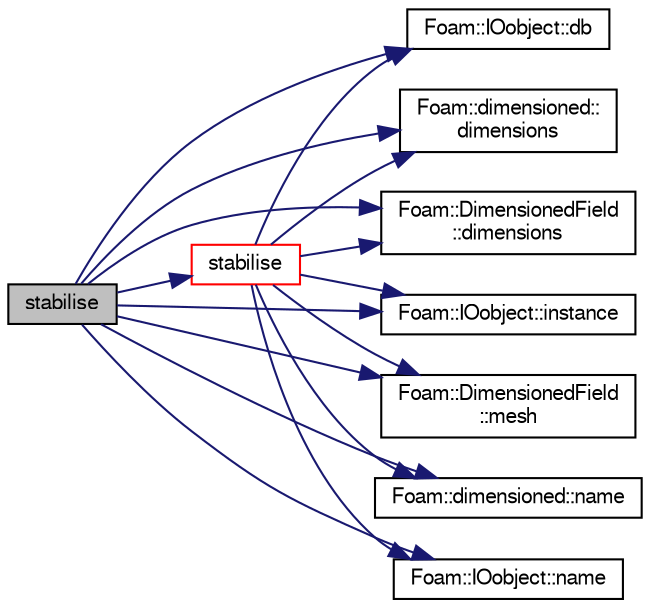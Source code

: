 digraph "stabilise"
{
  bgcolor="transparent";
  edge [fontname="FreeSans",fontsize="10",labelfontname="FreeSans",labelfontsize="10"];
  node [fontname="FreeSans",fontsize="10",shape=record];
  rankdir="LR";
  Node68906 [label="stabilise",height=0.2,width=0.4,color="black", fillcolor="grey75", style="filled", fontcolor="black"];
  Node68906 -> Node68907 [color="midnightblue",fontsize="10",style="solid",fontname="FreeSans"];
  Node68907 [label="Foam::IOobject::db",height=0.2,width=0.4,color="black",URL="$a26142.html#a65cc75d9f80b1df5c3184fb2274a97f1",tooltip="Return the local objectRegistry. "];
  Node68906 -> Node68908 [color="midnightblue",fontsize="10",style="solid",fontname="FreeSans"];
  Node68908 [label="Foam::dimensioned::\ldimensions",height=0.2,width=0.4,color="black",URL="$a26366.html#a512673c2674ca2d38885f1bb5f6994fb",tooltip="Return const reference to dimensions. "];
  Node68906 -> Node68909 [color="midnightblue",fontsize="10",style="solid",fontname="FreeSans"];
  Node68909 [label="Foam::DimensionedField\l::dimensions",height=0.2,width=0.4,color="black",URL="$a26390.html#a66989c1e0666e0d0c93a2056ce75599e",tooltip="Return dimensions. "];
  Node68906 -> Node68910 [color="midnightblue",fontsize="10",style="solid",fontname="FreeSans"];
  Node68910 [label="Foam::IOobject::instance",height=0.2,width=0.4,color="black",URL="$a26142.html#acac6de003b420b848571b5064e50ed89"];
  Node68906 -> Node68911 [color="midnightblue",fontsize="10",style="solid",fontname="FreeSans"];
  Node68911 [label="Foam::DimensionedField\l::mesh",height=0.2,width=0.4,color="black",URL="$a26390.html#a8f1110830348a1448a14ab5e3cf47e3b",tooltip="Return mesh. "];
  Node68906 -> Node68912 [color="midnightblue",fontsize="10",style="solid",fontname="FreeSans"];
  Node68912 [label="Foam::dimensioned::name",height=0.2,width=0.4,color="black",URL="$a26366.html#ade4113569ef0db70665fded275a5e38e",tooltip="Return const reference to name. "];
  Node68906 -> Node68913 [color="midnightblue",fontsize="10",style="solid",fontname="FreeSans"];
  Node68913 [label="Foam::IOobject::name",height=0.2,width=0.4,color="black",URL="$a26142.html#acc80e00a8ac919288fb55bd14cc88bf6",tooltip="Return name. "];
  Node68906 -> Node68914 [color="midnightblue",fontsize="10",style="solid",fontname="FreeSans"];
  Node68914 [label="stabilise",height=0.2,width=0.4,color="red",URL="$a21124.html#a1f3543a73e4e73c68a5d03e4dba703dd"];
  Node68914 -> Node68907 [color="midnightblue",fontsize="10",style="solid",fontname="FreeSans"];
  Node68914 -> Node68908 [color="midnightblue",fontsize="10",style="solid",fontname="FreeSans"];
  Node68914 -> Node68909 [color="midnightblue",fontsize="10",style="solid",fontname="FreeSans"];
  Node68914 -> Node68910 [color="midnightblue",fontsize="10",style="solid",fontname="FreeSans"];
  Node68914 -> Node68911 [color="midnightblue",fontsize="10",style="solid",fontname="FreeSans"];
  Node68914 -> Node68912 [color="midnightblue",fontsize="10",style="solid",fontname="FreeSans"];
  Node68914 -> Node68913 [color="midnightblue",fontsize="10",style="solid",fontname="FreeSans"];
}
